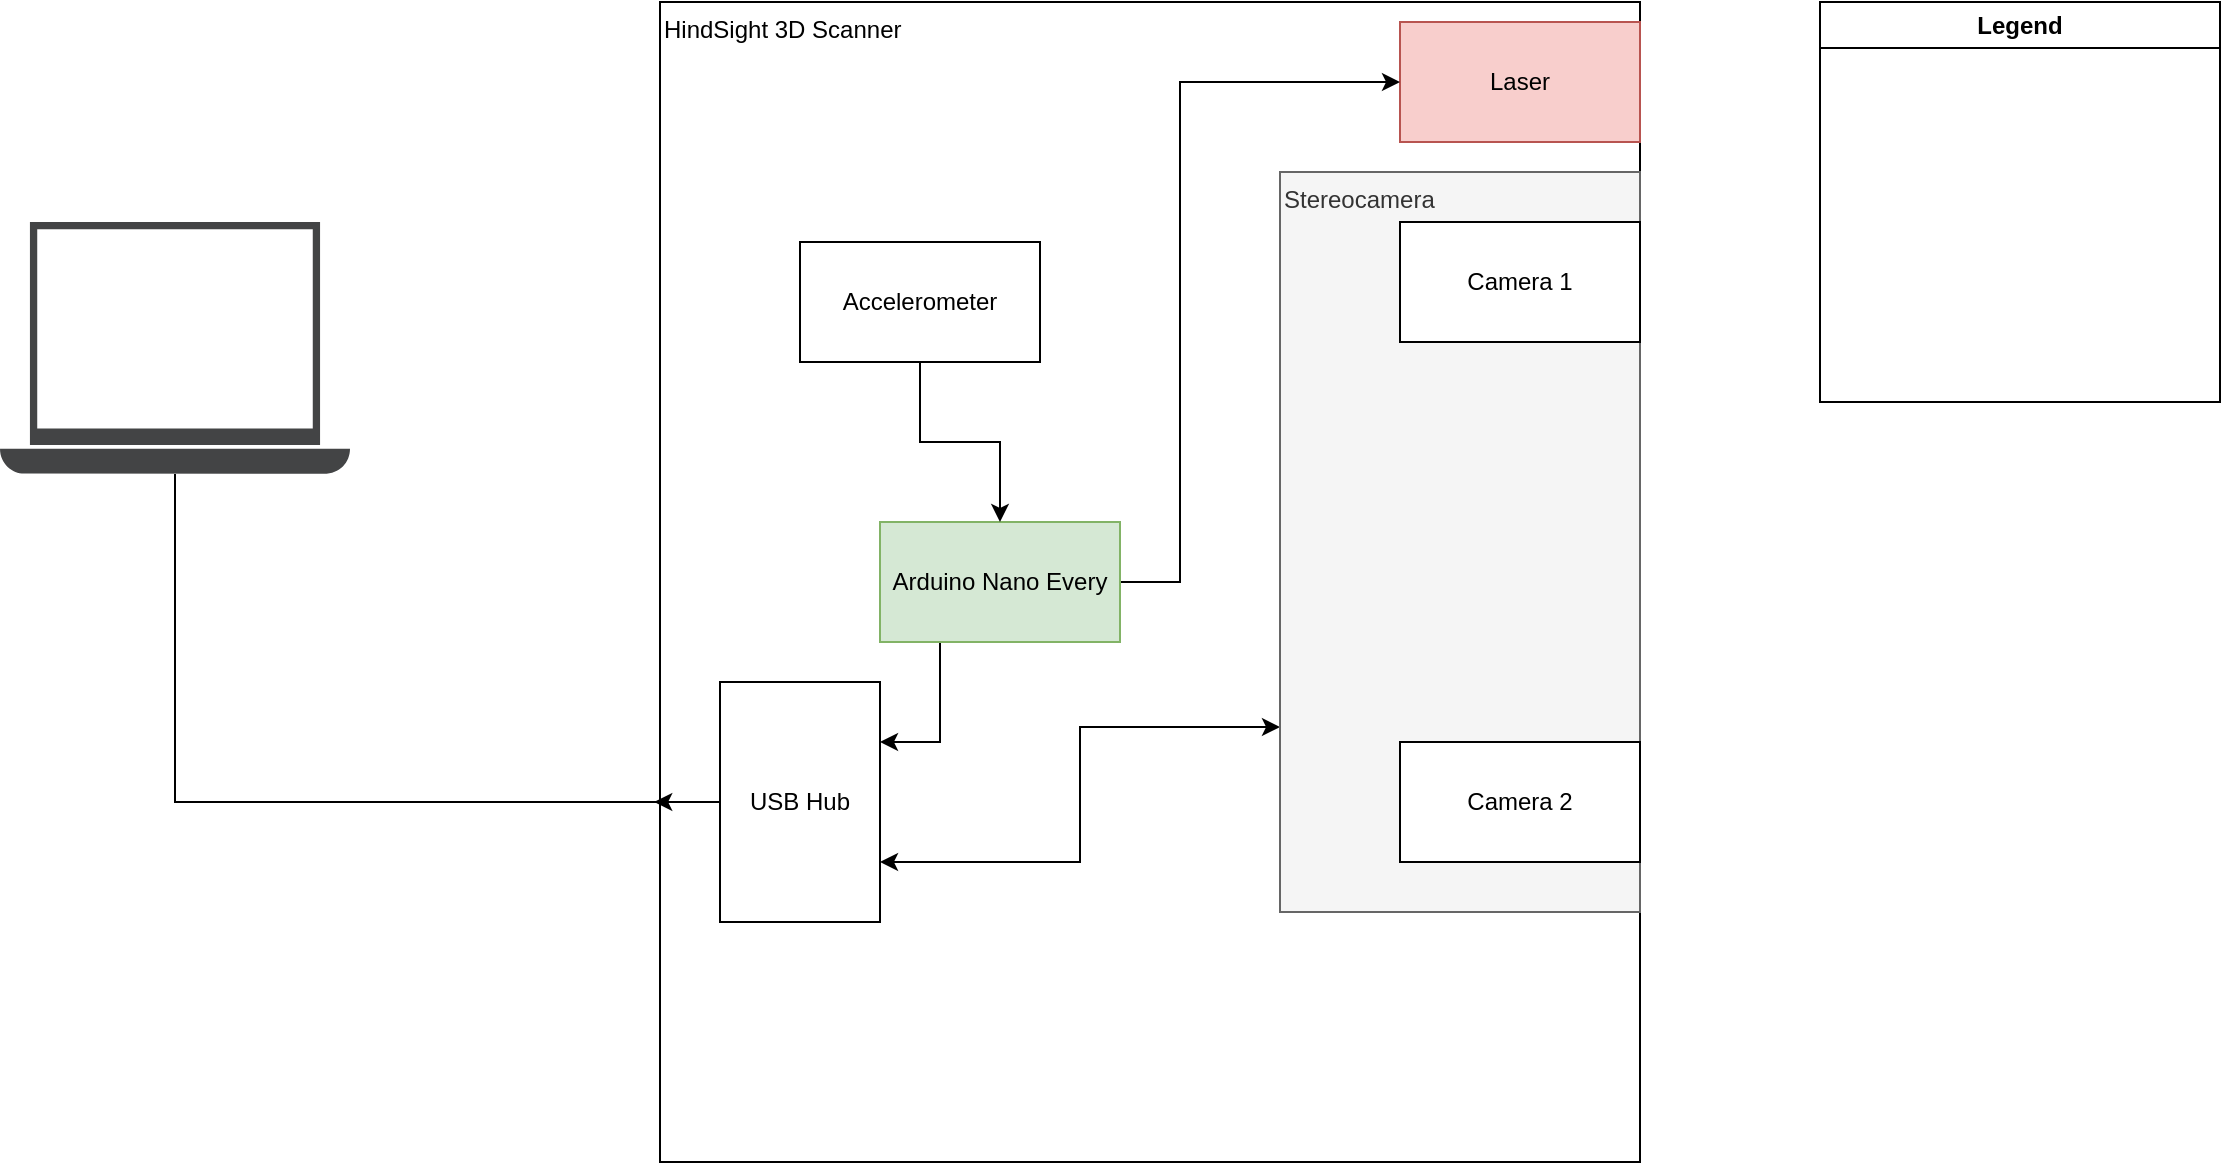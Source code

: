 <mxfile version="26.0.15" pages="4">
  <diagram name="System Architecture" id="0HyBOu2_SOaHQM9r_kRN">
    <mxGraphModel dx="2340" dy="908" grid="1" gridSize="10" guides="1" tooltips="1" connect="1" arrows="1" fold="1" page="1" pageScale="1" pageWidth="1100" pageHeight="850" math="0" shadow="0">
      <root>
        <mxCell id="0" />
        <mxCell id="1" parent="0" />
        <mxCell id="SZLiHgtqQcQtol6MnJM_-17" style="edgeStyle=orthogonalEdgeStyle;rounded=0;orthogonalLoop=1;jettySize=auto;html=1;exitX=0;exitY=0.5;exitDx=0;exitDy=0;endArrow=none;startFill=0;" parent="1" source="oYxxcRGnwqLq7MnFw-xF-2" target="SZLiHgtqQcQtol6MnJM_-15" edge="1">
          <mxGeometry relative="1" as="geometry" />
        </mxCell>
        <mxCell id="grbB-YW1S3rltUi2nj_t-1" value="HindSight 3D Scanner" style="rounded=0;whiteSpace=wrap;html=1;align=left;verticalAlign=top;" parent="1" vertex="1">
          <mxGeometry x="170" y="210" width="490" height="580" as="geometry" />
        </mxCell>
        <mxCell id="SZLiHgtqQcQtol6MnJM_-2" value="Laser" style="rounded=0;whiteSpace=wrap;html=1;fillColor=#f8cecc;strokeColor=#b85450;" parent="1" vertex="1">
          <mxGeometry x="540" y="220" width="120" height="60" as="geometry" />
        </mxCell>
        <mxCell id="oYxxcRGnwqLq7MnFw-xF-3" style="edgeStyle=orthogonalEdgeStyle;rounded=0;orthogonalLoop=1;jettySize=auto;html=1;exitX=0;exitY=0.75;exitDx=0;exitDy=0;entryX=1;entryY=0.75;entryDx=0;entryDy=0;startArrow=classic;startFill=1;" edge="1" parent="1" source="SZLiHgtqQcQtol6MnJM_-7" target="oYxxcRGnwqLq7MnFw-xF-2">
          <mxGeometry relative="1" as="geometry" />
        </mxCell>
        <mxCell id="SZLiHgtqQcQtol6MnJM_-7" value="Stereocamera" style="rounded=0;whiteSpace=wrap;html=1;align=left;verticalAlign=top;fillColor=#f5f5f5;fontColor=#333333;strokeColor=#666666;" parent="1" vertex="1">
          <mxGeometry x="480" y="295" width="180" height="370" as="geometry" />
        </mxCell>
        <mxCell id="SZLiHgtqQcQtol6MnJM_-5" value="Camera 1" style="rounded=0;whiteSpace=wrap;html=1;" parent="1" vertex="1">
          <mxGeometry x="540" y="320" width="120" height="60" as="geometry" />
        </mxCell>
        <mxCell id="SZLiHgtqQcQtol6MnJM_-6" value="Camera 2" style="rounded=0;whiteSpace=wrap;html=1;" parent="1" vertex="1">
          <mxGeometry x="540" y="580" width="120" height="60" as="geometry" />
        </mxCell>
        <mxCell id="SZLiHgtqQcQtol6MnJM_-14" style="edgeStyle=orthogonalEdgeStyle;rounded=0;orthogonalLoop=1;jettySize=auto;html=1;exitX=1;exitY=0.5;exitDx=0;exitDy=0;entryX=0;entryY=0.5;entryDx=0;entryDy=0;" parent="1" source="SZLiHgtqQcQtol6MnJM_-9" target="SZLiHgtqQcQtol6MnJM_-2" edge="1">
          <mxGeometry relative="1" as="geometry">
            <Array as="points">
              <mxPoint x="430" y="500" />
              <mxPoint x="430" y="250" />
            </Array>
          </mxGeometry>
        </mxCell>
        <mxCell id="oYxxcRGnwqLq7MnFw-xF-4" style="edgeStyle=orthogonalEdgeStyle;rounded=0;orthogonalLoop=1;jettySize=auto;html=1;exitX=0.25;exitY=1;exitDx=0;exitDy=0;entryX=1;entryY=0.25;entryDx=0;entryDy=0;" edge="1" parent="1" source="SZLiHgtqQcQtol6MnJM_-9" target="oYxxcRGnwqLq7MnFw-xF-2">
          <mxGeometry relative="1" as="geometry" />
        </mxCell>
        <mxCell id="SZLiHgtqQcQtol6MnJM_-9" value="Arduino Nano Every" style="rounded=0;whiteSpace=wrap;html=1;fillColor=#d5e8d4;strokeColor=#82b366;" parent="1" vertex="1">
          <mxGeometry x="280" y="470" width="120" height="60" as="geometry" />
        </mxCell>
        <mxCell id="SZLiHgtqQcQtol6MnJM_-12" style="edgeStyle=orthogonalEdgeStyle;rounded=0;orthogonalLoop=1;jettySize=auto;html=1;exitX=0.5;exitY=1;exitDx=0;exitDy=0;entryX=0.5;entryY=0;entryDx=0;entryDy=0;" parent="1" source="SZLiHgtqQcQtol6MnJM_-10" target="SZLiHgtqQcQtol6MnJM_-9" edge="1">
          <mxGeometry relative="1" as="geometry" />
        </mxCell>
        <mxCell id="SZLiHgtqQcQtol6MnJM_-10" value="Accelerometer" style="rounded=0;whiteSpace=wrap;html=1;" parent="1" vertex="1">
          <mxGeometry x="240" y="330" width="120" height="60" as="geometry" />
        </mxCell>
        <mxCell id="SZLiHgtqQcQtol6MnJM_-15" value="" style="sketch=0;pointerEvents=1;shadow=0;dashed=0;html=1;strokeColor=none;fillColor=#434445;aspect=fixed;labelPosition=center;verticalLabelPosition=bottom;verticalAlign=top;align=center;outlineConnect=0;shape=mxgraph.vvd.laptop;" parent="1" vertex="1">
          <mxGeometry x="-160" y="320" width="175" height="126" as="geometry" />
        </mxCell>
        <mxCell id="SZLiHgtqQcQtol6MnJM_-19" value="Legend" style="swimlane;whiteSpace=wrap;html=1;fillColor=#FFFFFF;" parent="1" vertex="1">
          <mxGeometry x="750" y="210" width="200" height="200" as="geometry">
            <mxRectangle x="750" y="210" width="80" height="30" as="alternateBounds" />
          </mxGeometry>
        </mxCell>
        <mxCell id="oYxxcRGnwqLq7MnFw-xF-2" value="USB Hub" style="rounded=0;whiteSpace=wrap;html=1;" vertex="1" parent="1">
          <mxGeometry x="200" y="550" width="80" height="120" as="geometry" />
        </mxCell>
        <mxCell id="oYxxcRGnwqLq7MnFw-xF-5" style="edgeStyle=orthogonalEdgeStyle;rounded=0;orthogonalLoop=1;jettySize=auto;html=1;exitX=0;exitY=0.5;exitDx=0;exitDy=0;entryX=-0.006;entryY=0.69;entryDx=0;entryDy=0;entryPerimeter=0;" edge="1" parent="1" source="oYxxcRGnwqLq7MnFw-xF-2" target="grbB-YW1S3rltUi2nj_t-1">
          <mxGeometry relative="1" as="geometry" />
        </mxCell>
      </root>
    </mxGraphModel>
  </diagram>
  <diagram name="v2 System Architecture" id="VVTBYrOi88wiHyxRP9rf">
    <mxGraphModel dx="942" dy="690" grid="1" gridSize="10" guides="1" tooltips="1" connect="1" arrows="1" fold="1" page="1" pageScale="1" pageWidth="1100" pageHeight="850" math="0" shadow="0">
      <root>
        <mxCell id="-mTZgvsnCnbQM7dVfuXC-0" />
        <mxCell id="-mTZgvsnCnbQM7dVfuXC-1" parent="-mTZgvsnCnbQM7dVfuXC-0" />
        <mxCell id="-mTZgvsnCnbQM7dVfuXC-3" value="HindSight 3D Scanner" style="rounded=0;whiteSpace=wrap;html=1;align=left;verticalAlign=top;" vertex="1" parent="-mTZgvsnCnbQM7dVfuXC-1">
          <mxGeometry x="70" y="210" width="590" height="580" as="geometry" />
        </mxCell>
        <mxCell id="-mTZgvsnCnbQM7dVfuXC-4" value="Laser" style="rounded=0;whiteSpace=wrap;html=1;fillColor=#f8cecc;strokeColor=#b85450;" vertex="1" parent="-mTZgvsnCnbQM7dVfuXC-1">
          <mxGeometry x="540" y="220" width="120" height="60" as="geometry" />
        </mxCell>
        <mxCell id="-mTZgvsnCnbQM7dVfuXC-5" value="Stereocamera" style="rounded=0;whiteSpace=wrap;html=1;align=left;verticalAlign=top;fillColor=#f5f5f5;fontColor=#333333;strokeColor=#666666;" vertex="1" parent="-mTZgvsnCnbQM7dVfuXC-1">
          <mxGeometry x="480" y="295" width="180" height="370" as="geometry" />
        </mxCell>
        <mxCell id="-mTZgvsnCnbQM7dVfuXC-6" value="Camera 1" style="rounded=0;whiteSpace=wrap;html=1;" vertex="1" parent="-mTZgvsnCnbQM7dVfuXC-1">
          <mxGeometry x="540" y="320" width="120" height="60" as="geometry" />
        </mxCell>
        <mxCell id="-mTZgvsnCnbQM7dVfuXC-7" value="Camera 2" style="rounded=0;whiteSpace=wrap;html=1;" vertex="1" parent="-mTZgvsnCnbQM7dVfuXC-1">
          <mxGeometry x="540" y="580" width="120" height="60" as="geometry" />
        </mxCell>
        <mxCell id="-mTZgvsnCnbQM7dVfuXC-8" style="edgeStyle=orthogonalEdgeStyle;rounded=0;orthogonalLoop=1;jettySize=auto;html=1;exitX=1;exitY=0.5;exitDx=0;exitDy=0;entryX=0;entryY=0.5;entryDx=0;entryDy=0;" edge="1" parent="-mTZgvsnCnbQM7dVfuXC-1" source="-mTZgvsnCnbQM7dVfuXC-10" target="-mTZgvsnCnbQM7dVfuXC-4">
          <mxGeometry relative="1" as="geometry" />
        </mxCell>
        <mxCell id="Jf_l5cXuDhylStWQVfg3-5" style="edgeStyle=orthogonalEdgeStyle;rounded=0;orthogonalLoop=1;jettySize=auto;html=1;exitX=0.5;exitY=1;exitDx=0;exitDy=0;entryX=0.5;entryY=0;entryDx=0;entryDy=0;" edge="1" parent="-mTZgvsnCnbQM7dVfuXC-1" source="-mTZgvsnCnbQM7dVfuXC-10" target="9V3gzUHfxpXEsTqVKntc-0">
          <mxGeometry relative="1" as="geometry" />
        </mxCell>
        <mxCell id="-mTZgvsnCnbQM7dVfuXC-10" value="Arduino" style="rounded=0;whiteSpace=wrap;html=1;fillColor=#d5e8d4;strokeColor=#82b366;" vertex="1" parent="-mTZgvsnCnbQM7dVfuXC-1">
          <mxGeometry x="255" y="450" width="120" height="60" as="geometry" />
        </mxCell>
        <mxCell id="-mTZgvsnCnbQM7dVfuXC-11" style="edgeStyle=orthogonalEdgeStyle;rounded=0;orthogonalLoop=1;jettySize=auto;html=1;exitX=0.5;exitY=1;exitDx=0;exitDy=0;entryX=0.5;entryY=0;entryDx=0;entryDy=0;" edge="1" parent="-mTZgvsnCnbQM7dVfuXC-1" source="-mTZgvsnCnbQM7dVfuXC-12" target="-mTZgvsnCnbQM7dVfuXC-10">
          <mxGeometry relative="1" as="geometry" />
        </mxCell>
        <mxCell id="-mTZgvsnCnbQM7dVfuXC-12" value="IMU" style="rounded=0;whiteSpace=wrap;html=1;" vertex="1" parent="-mTZgvsnCnbQM7dVfuXC-1">
          <mxGeometry x="255" y="330" width="120" height="60" as="geometry" />
        </mxCell>
        <mxCell id="-mTZgvsnCnbQM7dVfuXC-14" value="Legend" style="swimlane;whiteSpace=wrap;html=1;fillColor=#FFFFFF;" vertex="1" parent="-mTZgvsnCnbQM7dVfuXC-1">
          <mxGeometry x="750" y="210" width="200" height="200" as="geometry">
            <mxRectangle x="750" y="210" width="80" height="30" as="alternateBounds" />
          </mxGeometry>
        </mxCell>
        <mxCell id="Jf_l5cXuDhylStWQVfg3-1" style="edgeStyle=orthogonalEdgeStyle;rounded=0;orthogonalLoop=1;jettySize=auto;html=1;exitX=0;exitY=0.5;exitDx=0;exitDy=0;entryX=1;entryY=0.75;entryDx=0;entryDy=0;" edge="1" parent="-mTZgvsnCnbQM7dVfuXC-1" source="9V3gzUHfxpXEsTqVKntc-0" target="Jf_l5cXuDhylStWQVfg3-0">
          <mxGeometry relative="1" as="geometry" />
        </mxCell>
        <mxCell id="Jf_l5cXuDhylStWQVfg3-4" style="edgeStyle=orthogonalEdgeStyle;rounded=0;orthogonalLoop=1;jettySize=auto;html=1;exitX=1;exitY=0.75;exitDx=0;exitDy=0;entryX=0;entryY=0.5;entryDx=0;entryDy=0;" edge="1" parent="-mTZgvsnCnbQM7dVfuXC-1" source="9V3gzUHfxpXEsTqVKntc-0" target="Jf_l5cXuDhylStWQVfg3-2">
          <mxGeometry relative="1" as="geometry" />
        </mxCell>
        <mxCell id="Jf_l5cXuDhylStWQVfg3-9" style="edgeStyle=orthogonalEdgeStyle;rounded=0;orthogonalLoop=1;jettySize=auto;html=1;exitX=1;exitY=0.25;exitDx=0;exitDy=0;entryX=0;entryY=0.75;entryDx=0;entryDy=0;" edge="1" parent="-mTZgvsnCnbQM7dVfuXC-1" source="9V3gzUHfxpXEsTqVKntc-0" target="-mTZgvsnCnbQM7dVfuXC-5">
          <mxGeometry relative="1" as="geometry" />
        </mxCell>
        <mxCell id="9V3gzUHfxpXEsTqVKntc-0" value="RaspberryPy" style="rounded=0;whiteSpace=wrap;html=1;fillColor=#d5e8d4;strokeColor=#82b366;" vertex="1" parent="-mTZgvsnCnbQM7dVfuXC-1">
          <mxGeometry x="240" y="560" width="150" height="190" as="geometry" />
        </mxCell>
        <mxCell id="Jf_l5cXuDhylStWQVfg3-0" value="Display" style="rounded=0;whiteSpace=wrap;html=1;align=center;verticalAlign=middle;fillColor=#e1d5e7;strokeColor=#9673a6;" vertex="1" parent="-mTZgvsnCnbQM7dVfuXC-1">
          <mxGeometry x="70" y="250" width="80" height="510" as="geometry" />
        </mxCell>
        <mxCell id="Jf_l5cXuDhylStWQVfg3-2" value="External Data Transfer" style="rounded=0;whiteSpace=wrap;html=1;" vertex="1" parent="-mTZgvsnCnbQM7dVfuXC-1">
          <mxGeometry x="600" y="710" width="70" height="60" as="geometry" />
        </mxCell>
        <mxCell id="Jf_l5cXuDhylStWQVfg3-7" style="edgeStyle=orthogonalEdgeStyle;rounded=0;orthogonalLoop=1;jettySize=auto;html=1;exitX=0;exitY=0.5;exitDx=0;exitDy=0;entryX=0;entryY=0.5;entryDx=0;entryDy=0;" edge="1" parent="-mTZgvsnCnbQM7dVfuXC-1" source="Jf_l5cXuDhylStWQVfg3-6" target="-mTZgvsnCnbQM7dVfuXC-10">
          <mxGeometry relative="1" as="geometry" />
        </mxCell>
        <mxCell id="Jf_l5cXuDhylStWQVfg3-8" style="edgeStyle=orthogonalEdgeStyle;rounded=0;orthogonalLoop=1;jettySize=auto;html=1;exitX=0;exitY=0.5;exitDx=0;exitDy=0;entryX=0;entryY=0.25;entryDx=0;entryDy=0;" edge="1" parent="-mTZgvsnCnbQM7dVfuXC-1" source="Jf_l5cXuDhylStWQVfg3-6" target="9V3gzUHfxpXEsTqVKntc-0">
          <mxGeometry relative="1" as="geometry" />
        </mxCell>
        <mxCell id="Jf_l5cXuDhylStWQVfg3-6" value="Battery Pack" style="rounded=0;whiteSpace=wrap;html=1;fillColor=#ffe6cc;strokeColor=#d79b00;" vertex="1" parent="-mTZgvsnCnbQM7dVfuXC-1">
          <mxGeometry x="210" y="240" width="200" height="60" as="geometry" />
        </mxCell>
      </root>
    </mxGraphModel>
  </diagram>
  <diagram id="RGmu4HtMWq9k1kelrDx4" name="Code Architecture">
    <mxGraphModel dx="2618" dy="1918" grid="1" gridSize="10" guides="1" tooltips="1" connect="1" arrows="1" fold="1" page="1" pageScale="1" pageWidth="850" pageHeight="1100" math="0" shadow="0">
      <root>
        <mxCell id="0" />
        <mxCell id="1" parent="0" />
      </root>
    </mxGraphModel>
  </diagram>
  <diagram id="Kg6ONfjqluZQntInFgyU" name="Simulation Architecture">
    <mxGraphModel dx="2222" dy="1672" grid="1" gridSize="10" guides="1" tooltips="1" connect="1" arrows="1" fold="1" page="1" pageScale="1" pageWidth="1100" pageHeight="850" math="0" shadow="0">
      <root>
        <mxCell id="0" />
        <mxCell id="1" parent="0" />
        <mxCell id="ys4roNAGNwg6VOZLlsAd-16" value="&lt;font style=&quot;font-size: 17px;&quot;&gt;Model Creation&lt;/font&gt;" style="rounded=0;whiteSpace=wrap;html=1;dashed=1;dashPattern=8 8;verticalAlign=top;align=left;" parent="1" vertex="1">
          <mxGeometry x="-490" y="2425" width="1040" height="375" as="geometry" />
        </mxCell>
        <mxCell id="ys4roNAGNwg6VOZLlsAd-15" value="&lt;font style=&quot;font-size: 17px;&quot;&gt;Setup&lt;/font&gt;" style="rounded=0;whiteSpace=wrap;html=1;dashed=1;dashPattern=8 8;verticalAlign=top;align=left;" parent="1" vertex="1">
          <mxGeometry x="-490" y="490" width="1040" height="570" as="geometry" />
        </mxCell>
        <mxCell id="ys4roNAGNwg6VOZLlsAd-14" value="&lt;font style=&quot;font-size: 17px;&quot;&gt;Image Processing&lt;/font&gt;" style="rounded=0;whiteSpace=wrap;html=1;dashed=1;dashPattern=8 8;verticalAlign=top;align=left;" parent="1" vertex="1">
          <mxGeometry x="-490" y="1900" width="1040" height="390" as="geometry" />
        </mxCell>
        <mxCell id="ys4roNAGNwg6VOZLlsAd-13" value="&lt;font style=&quot;font-size: 17px;&quot;&gt;Scanning&lt;/font&gt;" style="rounded=0;whiteSpace=wrap;html=1;dashed=1;dashPattern=8 8;verticalAlign=top;align=left;" parent="1" vertex="1">
          <mxGeometry x="-490" y="1080" width="1040" height="720" as="geometry" />
        </mxCell>
        <mxCell id="ys4roNAGNwg6VOZLlsAd-27" style="edgeStyle=orthogonalEdgeStyle;rounded=0;orthogonalLoop=1;jettySize=auto;html=1;exitX=0.5;exitY=1;exitDx=0;exitDy=0;entryX=0.5;entryY=0;entryDx=0;entryDy=0;" parent="1" source="sHHYE8ZNigiU5bJNncU3-3" target="ys4roNAGNwg6VOZLlsAd-1" edge="1">
          <mxGeometry relative="1" as="geometry" />
        </mxCell>
        <mxCell id="sHHYE8ZNigiU5bJNncU3-3" value="3D-&amp;gt;2D Projection" style="rounded=1;whiteSpace=wrap;html=1;" parent="1" vertex="1">
          <mxGeometry x="50" y="1317" width="120" height="60" as="geometry" />
        </mxCell>
        <mxCell id="J5v3IEzy5dfakS-TdsI3-1" value="" style="endArrow=classic;html=1;rounded=0;" parent="1" edge="1">
          <mxGeometry width="50" height="50" relative="1" as="geometry">
            <mxPoint x="880" y="320" as="sourcePoint" />
            <mxPoint x="1050" y="320" as="targetPoint" />
          </mxGeometry>
        </mxCell>
        <mxCell id="J5v3IEzy5dfakS-TdsI3-2" value="" style="endArrow=classic;html=1;rounded=0;" parent="1" edge="1">
          <mxGeometry width="50" height="50" relative="1" as="geometry">
            <mxPoint x="880" y="320" as="sourcePoint" />
            <mxPoint x="880" y="210" as="targetPoint" />
          </mxGeometry>
        </mxCell>
        <mxCell id="J5v3IEzy5dfakS-TdsI3-4" value="x" style="text;html=1;align=center;verticalAlign=middle;whiteSpace=wrap;rounded=0;" parent="1" vertex="1">
          <mxGeometry x="1030" y="310" width="60" height="30" as="geometry" />
        </mxCell>
        <mxCell id="J5v3IEzy5dfakS-TdsI3-5" value="z" style="text;html=1;align=center;verticalAlign=middle;whiteSpace=wrap;rounded=0;" parent="1" vertex="1">
          <mxGeometry x="850" y="180" width="60" height="30" as="geometry" />
        </mxCell>
        <mxCell id="J5v3IEzy5dfakS-TdsI3-7" value="(0,0,0)" style="text;html=1;align=center;verticalAlign=middle;whiteSpace=wrap;rounded=0;" parent="1" vertex="1">
          <mxGeometry x="840" y="325" width="60" height="30" as="geometry" />
        </mxCell>
        <mxCell id="J5v3IEzy5dfakS-TdsI3-14" value="" style="verticalLabelPosition=bottom;html=1;verticalAlign=top;strokeWidth=2;shape=mxgraph.lean_mapping.physical_pull;pointerEvents=1;rotation=-180;" parent="1" vertex="1">
          <mxGeometry x="1080" y="310" width="10" height="20" as="geometry" />
        </mxCell>
        <mxCell id="J5v3IEzy5dfakS-TdsI3-15" value="" style="verticalLabelPosition=bottom;html=1;verticalAlign=top;strokeWidth=2;shape=mxgraph.lean_mapping.physical_pull;pointerEvents=1;rotation=-90;" parent="1" vertex="1">
          <mxGeometry x="875" y="160" width="10" height="20" as="geometry" />
        </mxCell>
        <mxCell id="J5v3IEzy5dfakS-TdsI3-16" value="R&lt;sub&gt;x&lt;/sub&gt;" style="text;html=1;align=center;verticalAlign=middle;whiteSpace=wrap;rounded=0;" parent="1" vertex="1">
          <mxGeometry x="1070" y="305" width="60" height="30" as="geometry" />
        </mxCell>
        <mxCell id="J5v3IEzy5dfakS-TdsI3-18" value="R&lt;span style=&quot;font-size: 8.333px;&quot;&gt;z&lt;/span&gt;" style="text;html=1;align=center;verticalAlign=middle;whiteSpace=wrap;rounded=0;" parent="1" vertex="1">
          <mxGeometry x="850" y="140" width="60" height="30" as="geometry" />
        </mxCell>
        <mxCell id="J5v3IEzy5dfakS-TdsI3-19" value="R&lt;span style=&quot;font-size: 8.333px;&quot;&gt;y&lt;/span&gt;" style="text;html=1;align=center;verticalAlign=middle;whiteSpace=wrap;rounded=0;" parent="1" vertex="1">
          <mxGeometry x="830" y="300" width="60" height="30" as="geometry" />
        </mxCell>
        <mxCell id="J5v3IEzy5dfakS-TdsI3-25" value="" style="shape=image;html=1;verticalAlign=top;verticalLabelPosition=bottom;labelBackgroundColor=#ffffff;imageAspect=0;aspect=fixed;image=https://cdn1.iconfinder.com/data/icons/social-media-vol-3/24/_video-128.png;rotation=-90;" parent="1" vertex="1">
          <mxGeometry x="620" y="310" width="60" height="60" as="geometry" />
        </mxCell>
        <mxCell id="J5v3IEzy5dfakS-TdsI3-26" value="" style="shape=image;html=1;verticalAlign=top;verticalLabelPosition=bottom;labelBackgroundColor=#ffffff;imageAspect=0;aspect=fixed;image=https://cdn1.iconfinder.com/data/icons/social-media-vol-3/24/_video-128.png;rotation=-90;" parent="1" vertex="1">
          <mxGeometry x="1100" y="310" width="60" height="60" as="geometry" />
        </mxCell>
        <mxCell id="J5v3IEzy5dfakS-TdsI3-10" value="" style="verticalLabelPosition=bottom;html=1;verticalAlign=top;strokeWidth=2;shape=mxgraph.lean_mapping.physical_pull;pointerEvents=1;" parent="1" vertex="1">
          <mxGeometry x="870" y="310" width="20" height="20" as="geometry" />
        </mxCell>
        <mxCell id="J5v3IEzy5dfakS-TdsI3-29" value="" style="ellipse;whiteSpace=wrap;html=1;aspect=fixed;" parent="1" vertex="1">
          <mxGeometry x="875" y="315" width="10" height="10" as="geometry" />
        </mxCell>
        <mxCell id="J5v3IEzy5dfakS-TdsI3-30" value="" style="shape=mxgraph.signs.animals.duck;html=1;pointerEvents=1;fillColor=#000000;strokeColor=none;verticalLabelPosition=bottom;verticalAlign=top;align=center;" parent="1" vertex="1">
          <mxGeometry x="827.5" y="-130" width="105" height="73" as="geometry" />
        </mxCell>
        <mxCell id="J5v3IEzy5dfakS-TdsI3-31" value="Lcam" style="text;html=1;align=center;verticalAlign=middle;whiteSpace=wrap;rounded=0;fontColor=#FFFFFF;" parent="1" vertex="1">
          <mxGeometry x="620" y="330" width="60" height="30" as="geometry" />
        </mxCell>
        <mxCell id="J5v3IEzy5dfakS-TdsI3-32" value="Rcam" style="text;html=1;align=center;verticalAlign=middle;whiteSpace=wrap;rounded=0;fontColor=#FFFFFF;" parent="1" vertex="1">
          <mxGeometry x="1100" y="330" width="60" height="30" as="geometry" />
        </mxCell>
        <mxCell id="J5v3IEzy5dfakS-TdsI3-33" value="" style="endArrow=baseDash;startArrow=baseDash;html=1;rounded=0;startFill=0;endFill=0;" parent="1" edge="1">
          <mxGeometry width="50" height="50" relative="1" as="geometry">
            <mxPoint x="650" y="390" as="sourcePoint" />
            <mxPoint x="1130" y="390" as="targetPoint" />
          </mxGeometry>
        </mxCell>
        <mxCell id="J5v3IEzy5dfakS-TdsI3-34" value="d" style="text;html=1;align=center;verticalAlign=middle;whiteSpace=wrap;rounded=0;" parent="1" vertex="1">
          <mxGeometry x="767.5" y="70" width="60" height="30" as="geometry" />
        </mxCell>
        <mxCell id="ys4roNAGNwg6VOZLlsAd-5" style="edgeStyle=orthogonalEdgeStyle;rounded=0;orthogonalLoop=1;jettySize=auto;html=1;exitX=0.5;exitY=1;exitDx=0;exitDy=0;entryX=0.5;entryY=0;entryDx=0;entryDy=0;" parent="1" source="ys4roNAGNwg6VOZLlsAd-18" target="ys4roNAGNwg6VOZLlsAd-4" edge="1">
          <mxGeometry relative="1" as="geometry">
            <Array as="points">
              <mxPoint x="-290" y="840" />
              <mxPoint x="-290" y="840" />
            </Array>
          </mxGeometry>
        </mxCell>
        <mxCell id="ys4roNAGNwg6VOZLlsAd-20" style="edgeStyle=orthogonalEdgeStyle;rounded=0;orthogonalLoop=1;jettySize=auto;html=1;exitX=0.5;exitY=1;exitDx=0;exitDy=0;entryX=0.5;entryY=0;entryDx=0;entryDy=0;" parent="1" source="J5v3IEzy5dfakS-TdsI3-35" target="ys4roNAGNwg6VOZLlsAd-18" edge="1">
          <mxGeometry relative="1" as="geometry" />
        </mxCell>
        <mxCell id="J5v3IEzy5dfakS-TdsI3-35" value="Import Object" style="rounded=1;whiteSpace=wrap;html=1;fillColor=#d5e8d4;strokeColor=#82b366;" parent="1" vertex="1">
          <mxGeometry x="-350" y="680" width="120" height="60" as="geometry" />
        </mxCell>
        <mxCell id="ys4roNAGNwg6VOZLlsAd-21" style="edgeStyle=orthogonalEdgeStyle;rounded=0;orthogonalLoop=1;jettySize=auto;html=1;exitX=0.5;exitY=1;exitDx=0;exitDy=0;entryX=0.5;entryY=0;entryDx=0;entryDy=0;" parent="1" source="J5v3IEzy5dfakS-TdsI3-36" target="ys4roNAGNwg6VOZLlsAd-10" edge="1">
          <mxGeometry relative="1" as="geometry" />
        </mxCell>
        <mxCell id="ys4roNAGNwg6VOZLlsAd-39" style="edgeStyle=orthogonalEdgeStyle;rounded=0;orthogonalLoop=1;jettySize=auto;html=1;exitX=0.75;exitY=1;exitDx=0;exitDy=0;entryX=1;entryY=0.5;entryDx=0;entryDy=0;" parent="1" source="J5v3IEzy5dfakS-TdsI3-36" target="J5v3IEzy5dfakS-TdsI3-57" edge="1">
          <mxGeometry relative="1" as="geometry">
            <mxPoint x="240" y="770" as="sourcePoint" />
            <mxPoint x="270" y="2020" as="targetPoint" />
            <Array as="points">
              <mxPoint x="140" y="910" />
              <mxPoint x="510" y="910" />
              <mxPoint x="510" y="1990" />
            </Array>
          </mxGeometry>
        </mxCell>
        <mxCell id="J5v3IEzy5dfakS-TdsI3-36" value="Create Camera Parameters" style="rounded=1;whiteSpace=wrap;html=1;" parent="1" vertex="1">
          <mxGeometry x="50" y="680" width="120" height="60" as="geometry" />
        </mxCell>
        <mxCell id="J5v3IEzy5dfakS-TdsI3-40" style="edgeStyle=orthogonalEdgeStyle;rounded=0;orthogonalLoop=1;jettySize=auto;html=1;exitX=0.5;exitY=1;exitDx=0;exitDy=0;entryX=0.5;entryY=0;entryDx=0;entryDy=0;" parent="1" source="J5v3IEzy5dfakS-TdsI3-38" target="J5v3IEzy5dfakS-TdsI3-35" edge="1">
          <mxGeometry relative="1" as="geometry" />
        </mxCell>
        <mxCell id="J5v3IEzy5dfakS-TdsI3-38" value="STL File" style="shape=parallelogram;perimeter=parallelogramPerimeter;whiteSpace=wrap;html=1;fixedSize=1;" parent="1" vertex="1">
          <mxGeometry x="-350" y="390" width="120" height="60" as="geometry" />
        </mxCell>
        <mxCell id="J5v3IEzy5dfakS-TdsI3-48" style="edgeStyle=orthogonalEdgeStyle;rounded=0;orthogonalLoop=1;jettySize=auto;html=1;exitX=0;exitY=0.5;exitDx=0;exitDy=0;entryX=1;entryY=0.5;entryDx=0;entryDy=0;" parent="1" source="J5v3IEzy5dfakS-TdsI3-41" target="J5v3IEzy5dfakS-TdsI3-36" edge="1">
          <mxGeometry relative="1" as="geometry" />
        </mxCell>
        <mxCell id="J5v3IEzy5dfakS-TdsI3-41" value="Calibrate Camera" style="rounded=1;whiteSpace=wrap;html=1;fillColor=#f5f5f5;fontColor=#333333;strokeColor=#666666;" parent="1" vertex="1">
          <mxGeometry x="220" y="680" width="120" height="60" as="geometry" />
        </mxCell>
        <mxCell id="J5v3IEzy5dfakS-TdsI3-46" style="edgeStyle=orthogonalEdgeStyle;rounded=0;orthogonalLoop=1;jettySize=auto;html=1;exitX=0.5;exitY=1;exitDx=0;exitDy=0;entryX=0.5;entryY=0;entryDx=0;entryDy=0;fillColor=#f5f5f5;strokeColor=#666666;" parent="1" source="J5v3IEzy5dfakS-TdsI3-43" target="J5v3IEzy5dfakS-TdsI3-45" edge="1">
          <mxGeometry relative="1" as="geometry" />
        </mxCell>
        <mxCell id="J5v3IEzy5dfakS-TdsI3-43" value="Create Calibration Images" style="rounded=1;whiteSpace=wrap;html=1;fillColor=#f5f5f5;fontColor=#333333;strokeColor=#666666;" parent="1" vertex="1">
          <mxGeometry x="390" y="530" width="120" height="60" as="geometry" />
        </mxCell>
        <mxCell id="J5v3IEzy5dfakS-TdsI3-47" style="edgeStyle=orthogonalEdgeStyle;rounded=0;orthogonalLoop=1;jettySize=auto;html=1;exitX=0;exitY=0.5;exitDx=0;exitDy=0;entryX=1;entryY=0.5;entryDx=0;entryDy=0;fillColor=#f5f5f5;strokeColor=#666666;" parent="1" source="J5v3IEzy5dfakS-TdsI3-45" target="J5v3IEzy5dfakS-TdsI3-41" edge="1">
          <mxGeometry relative="1" as="geometry" />
        </mxCell>
        <mxCell id="J5v3IEzy5dfakS-TdsI3-45" value="Calibration Images" style="shape=dataStorage;whiteSpace=wrap;html=1;fixedSize=1;fillColor=#f5f5f5;fontColor=#333333;strokeColor=#666666;" parent="1" vertex="1">
          <mxGeometry x="400" y="680" width="100" height="60" as="geometry" />
        </mxCell>
        <mxCell id="ys4roNAGNwg6VOZLlsAd-17" style="edgeStyle=orthogonalEdgeStyle;rounded=0;orthogonalLoop=1;jettySize=auto;html=1;exitX=0.5;exitY=1;exitDx=0;exitDy=0;entryX=0.5;entryY=0;entryDx=0;entryDy=0;" parent="1" source="J5v3IEzy5dfakS-TdsI3-49" target="J5v3IEzy5dfakS-TdsI3-36" edge="1">
          <mxGeometry relative="1" as="geometry" />
        </mxCell>
        <mxCell id="J5v3IEzy5dfakS-TdsI3-49" value="Input Camera&lt;div&gt;Data&lt;/div&gt;" style="shape=parallelogram;perimeter=parallelogramPerimeter;whiteSpace=wrap;html=1;fixedSize=1;" parent="1" vertex="1">
          <mxGeometry x="50" y="390" width="120" height="60" as="geometry" />
        </mxCell>
        <mxCell id="ys4roNAGNwg6VOZLlsAd-44" style="edgeStyle=orthogonalEdgeStyle;rounded=0;orthogonalLoop=1;jettySize=auto;html=1;exitX=0;exitY=0.5;exitDx=0;exitDy=0;entryX=0.5;entryY=0;entryDx=0;entryDy=0;" parent="1" source="J5v3IEzy5dfakS-TdsI3-55" target="ys4roNAGNwg6VOZLlsAd-42" edge="1">
          <mxGeometry relative="1" as="geometry" />
        </mxCell>
        <mxCell id="J5v3IEzy5dfakS-TdsI3-55" value="Images" style="shape=dataStorage;whiteSpace=wrap;html=1;fixedSize=1;" parent="1" vertex="1">
          <mxGeometry x="60" y="1820" width="100" height="60" as="geometry" />
        </mxCell>
        <mxCell id="J5v3IEzy5dfakS-TdsI3-62" style="edgeStyle=orthogonalEdgeStyle;rounded=0;orthogonalLoop=1;jettySize=auto;html=1;exitX=0.5;exitY=1;exitDx=0;exitDy=0;entryX=0.5;entryY=0;entryDx=0;entryDy=0;" parent="1" source="J5v3IEzy5dfakS-TdsI3-57" target="J5v3IEzy5dfakS-TdsI3-58" edge="1">
          <mxGeometry relative="1" as="geometry" />
        </mxCell>
        <mxCell id="J5v3IEzy5dfakS-TdsI3-57" value="Rectify" style="rounded=1;whiteSpace=wrap;html=1;" parent="1" vertex="1">
          <mxGeometry x="50" y="1960" width="120" height="60" as="geometry" />
        </mxCell>
        <mxCell id="J5v3IEzy5dfakS-TdsI3-70" style="edgeStyle=orthogonalEdgeStyle;rounded=0;orthogonalLoop=1;jettySize=auto;html=1;exitX=0.5;exitY=1;exitDx=0;exitDy=0;entryX=0.5;entryY=0;entryDx=0;entryDy=0;" parent="1" source="J5v3IEzy5dfakS-TdsI3-58" target="J5v3IEzy5dfakS-TdsI3-67" edge="1">
          <mxGeometry relative="1" as="geometry">
            <mxPoint x="-430" y="2280" as="targetPoint" />
          </mxGeometry>
        </mxCell>
        <mxCell id="J5v3IEzy5dfakS-TdsI3-58" value="Calculate Disparity Map" style="rounded=1;whiteSpace=wrap;html=1;" parent="1" vertex="1">
          <mxGeometry x="50" y="2080" width="120" height="60" as="geometry" />
        </mxCell>
        <mxCell id="ys4roNAGNwg6VOZLlsAd-23" style="edgeStyle=orthogonalEdgeStyle;rounded=0;orthogonalLoop=1;jettySize=auto;html=1;exitX=0.5;exitY=1;exitDx=0;exitDy=0;entryX=0.5;entryY=0;entryDx=0;entryDy=0;" parent="1" source="J5v3IEzy5dfakS-TdsI3-59" target="sHHYE8ZNigiU5bJNncU3-3" edge="1">
          <mxGeometry relative="1" as="geometry" />
        </mxCell>
        <mxCell id="J5v3IEzy5dfakS-TdsI3-59" value="Project Laser" style="rounded=1;whiteSpace=wrap;html=1;" parent="1" vertex="1">
          <mxGeometry x="50" y="1218" width="120" height="60" as="geometry" />
        </mxCell>
        <mxCell id="J5v3IEzy5dfakS-TdsI3-60" value="" style="endArrow=baseDash;startArrow=baseDash;html=1;rounded=0;startFill=0;endFill=0;" parent="1" edge="1">
          <mxGeometry width="50" height="50" relative="1" as="geometry">
            <mxPoint x="810" y="320" as="sourcePoint" />
            <mxPoint x="810" y="-80" as="targetPoint" />
          </mxGeometry>
        </mxCell>
        <mxCell id="J5v3IEzy5dfakS-TdsI3-61" value="B" style="text;html=1;align=center;verticalAlign=middle;whiteSpace=wrap;rounded=0;" parent="1" vertex="1">
          <mxGeometry x="850" y="390" width="60" height="30" as="geometry" />
        </mxCell>
        <mxCell id="J5v3IEzy5dfakS-TdsI3-64" style="edgeStyle=orthogonalEdgeStyle;rounded=0;orthogonalLoop=1;jettySize=auto;html=1;exitX=0.5;exitY=1;exitDx=0;exitDy=0;entryX=0.5;entryY=0;entryDx=0;entryDy=0;" parent="1" source="J5v3IEzy5dfakS-TdsI3-55" target="J5v3IEzy5dfakS-TdsI3-57" edge="1">
          <mxGeometry relative="1" as="geometry">
            <mxPoint x="110" y="2090" as="sourcePoint" />
          </mxGeometry>
        </mxCell>
        <mxCell id="J5v3IEzy5dfakS-TdsI3-73" style="edgeStyle=orthogonalEdgeStyle;rounded=0;orthogonalLoop=1;jettySize=auto;html=1;exitX=0.5;exitY=1;exitDx=0;exitDy=0;entryX=0.5;entryY=0;entryDx=0;entryDy=0;" parent="1" source="J5v3IEzy5dfakS-TdsI3-67" target="J5v3IEzy5dfakS-TdsI3-72" edge="1">
          <mxGeometry relative="1" as="geometry" />
        </mxCell>
        <mxCell id="J5v3IEzy5dfakS-TdsI3-67" value="Convert to Point Cloud" style="rounded=1;whiteSpace=wrap;html=1;" parent="1" vertex="1">
          <mxGeometry x="50" y="2200" width="120" height="60" as="geometry" />
        </mxCell>
        <mxCell id="WVqH8H1S47k0m4Q4rjzG-9" style="edgeStyle=orthogonalEdgeStyle;rounded=0;orthogonalLoop=1;jettySize=auto;html=1;exitX=0.5;exitY=1;exitDx=0;exitDy=0;entryX=0.5;entryY=0;entryDx=0;entryDy=0;" parent="1" source="ys4roNAGNwg6VOZLlsAd-45" target="WVqH8H1S47k0m4Q4rjzG-7" edge="1">
          <mxGeometry relative="1" as="geometry" />
        </mxCell>
        <mxCell id="J5v3IEzy5dfakS-TdsI3-72" value="Point&lt;div&gt;Cloud&lt;/div&gt;" style="shape=dataStorage;whiteSpace=wrap;html=1;fixedSize=1;" parent="1" vertex="1">
          <mxGeometry x="60" y="2340" width="100" height="60" as="geometry" />
        </mxCell>
        <mxCell id="ys4roNAGNwg6VOZLlsAd-29" style="edgeStyle=orthogonalEdgeStyle;rounded=0;orthogonalLoop=1;jettySize=auto;html=1;exitX=0.5;exitY=1;exitDx=0;exitDy=0;entryX=0.5;entryY=0;entryDx=0;entryDy=0;" parent="1" source="J5v3IEzy5dfakS-TdsI3-84" target="sHHYE8ZNigiU5bJNncU3-5" edge="1">
          <mxGeometry relative="1" as="geometry" />
        </mxCell>
        <mxCell id="J5v3IEzy5dfakS-TdsI3-84" value="Digitize Image" style="rounded=1;whiteSpace=wrap;html=1;" parent="1" vertex="1">
          <mxGeometry x="50" y="1513" width="120" height="60" as="geometry" />
        </mxCell>
        <mxCell id="WVqH8H1S47k0m4Q4rjzG-6" style="edgeStyle=orthogonalEdgeStyle;rounded=0;orthogonalLoop=1;jettySize=auto;html=1;exitX=0.5;exitY=1;exitDx=0;exitDy=0;entryX=0.5;entryY=0;entryDx=0;entryDy=0;" parent="1" source="WVqH8H1S47k0m4Q4rjzG-1" target="WVqH8H1S47k0m4Q4rjzG-2" edge="1">
          <mxGeometry relative="1" as="geometry" />
        </mxCell>
        <mxCell id="WVqH8H1S47k0m4Q4rjzG-1" value="Laser Type" style="shape=parallelogram;perimeter=parallelogramPerimeter;whiteSpace=wrap;html=1;fixedSize=1;" parent="1" vertex="1">
          <mxGeometry x="-110" y="390" width="120" height="60" as="geometry" />
        </mxCell>
        <mxCell id="WVqH8H1S47k0m4Q4rjzG-5" style="edgeStyle=orthogonalEdgeStyle;rounded=0;orthogonalLoop=1;jettySize=auto;html=1;exitX=0.5;exitY=1;exitDx=0;exitDy=0;entryX=0.5;entryY=0;entryDx=0;entryDy=0;" parent="1" source="WVqH8H1S47k0m4Q4rjzG-2" target="ys4roNAGNwg6VOZLlsAd-10" edge="1">
          <mxGeometry relative="1" as="geometry">
            <Array as="points">
              <mxPoint x="-50" y="980" />
              <mxPoint x="110" y="980" />
            </Array>
          </mxGeometry>
        </mxCell>
        <mxCell id="WVqH8H1S47k0m4Q4rjzG-2" value="Define Laser" style="rounded=1;whiteSpace=wrap;html=1;fillColor=#d5e8d4;strokeColor=#82b366;" parent="1" vertex="1">
          <mxGeometry x="-110" y="680" width="120" height="60" as="geometry" />
        </mxCell>
        <mxCell id="WVqH8H1S47k0m4Q4rjzG-10" style="edgeStyle=orthogonalEdgeStyle;rounded=0;orthogonalLoop=1;jettySize=auto;html=1;exitX=0.5;exitY=1;exitDx=0;exitDy=0;entryX=0.5;entryY=0;entryDx=0;entryDy=0;" parent="1" source="WVqH8H1S47k0m4Q4rjzG-7" target="WVqH8H1S47k0m4Q4rjzG-8" edge="1">
          <mxGeometry relative="1" as="geometry" />
        </mxCell>
        <mxCell id="WVqH8H1S47k0m4Q4rjzG-7" value="Convert Point Cloud to Mesh" style="rounded=1;whiteSpace=wrap;html=1;" parent="1" vertex="1">
          <mxGeometry x="50" y="2540" width="120" height="60" as="geometry" />
        </mxCell>
        <mxCell id="WVqH8H1S47k0m4Q4rjzG-12" style="edgeStyle=orthogonalEdgeStyle;rounded=0;orthogonalLoop=1;jettySize=auto;html=1;exitX=0.5;exitY=1;exitDx=0;exitDy=0;entryX=0.5;entryY=0;entryDx=0;entryDy=0;" parent="1" source="WVqH8H1S47k0m4Q4rjzG-8" target="WVqH8H1S47k0m4Q4rjzG-11" edge="1">
          <mxGeometry relative="1" as="geometry" />
        </mxCell>
        <mxCell id="WVqH8H1S47k0m4Q4rjzG-8" value="Convert Mesh to STL" style="rounded=1;whiteSpace=wrap;html=1;" parent="1" vertex="1">
          <mxGeometry x="50" y="2630" width="120" height="60" as="geometry" />
        </mxCell>
        <mxCell id="WVqH8H1S47k0m4Q4rjzG-14" style="edgeStyle=orthogonalEdgeStyle;rounded=0;orthogonalLoop=1;jettySize=auto;html=1;exitX=0.5;exitY=1;exitDx=0;exitDy=0;entryX=0.5;entryY=0;entryDx=0;entryDy=0;" parent="1" source="WVqH8H1S47k0m4Q4rjzG-11" target="WVqH8H1S47k0m4Q4rjzG-13" edge="1">
          <mxGeometry relative="1" as="geometry" />
        </mxCell>
        <mxCell id="WVqH8H1S47k0m4Q4rjzG-11" value="Save as STL" style="rounded=1;whiteSpace=wrap;html=1;" parent="1" vertex="1">
          <mxGeometry x="50" y="2720" width="120" height="60" as="geometry" />
        </mxCell>
        <mxCell id="WVqH8H1S47k0m4Q4rjzG-13" value="STLFile" style="shape=parallelogram;perimeter=parallelogramPerimeter;whiteSpace=wrap;html=1;fixedSize=1;" parent="1" vertex="1">
          <mxGeometry x="50" y="2830" width="120" height="60" as="geometry" />
        </mxCell>
        <mxCell id="ys4roNAGNwg6VOZLlsAd-28" style="edgeStyle=orthogonalEdgeStyle;rounded=0;orthogonalLoop=1;jettySize=auto;html=1;exitX=0.5;exitY=1;exitDx=0;exitDy=0;entryX=0.5;entryY=0;entryDx=0;entryDy=0;" parent="1" source="ys4roNAGNwg6VOZLlsAd-1" target="J5v3IEzy5dfakS-TdsI3-84" edge="1">
          <mxGeometry relative="1" as="geometry" />
        </mxCell>
        <mxCell id="ys4roNAGNwg6VOZLlsAd-1" value="Calculate reflection" style="rounded=1;whiteSpace=wrap;html=1;" parent="1" vertex="1">
          <mxGeometry x="50" y="1415" width="120" height="60" as="geometry" />
        </mxCell>
        <mxCell id="ys4roNAGNwg6VOZLlsAd-3" value="&lt;h1 style=&quot;margin-top: 0px;&quot;&gt;Assumptions &amp;amp; Simplifications&lt;/h1&gt;&lt;p&gt;Using perspective projections&lt;/p&gt;&lt;p&gt;Using monochromatic light&lt;/p&gt;&lt;p&gt;Assuming no lens distortion&lt;/p&gt;&lt;p&gt;&lt;br&gt;&lt;/p&gt;" style="text;html=1;whiteSpace=wrap;overflow=hidden;rounded=0;" parent="1" vertex="1">
          <mxGeometry x="-700" y="240" width="390" height="120" as="geometry" />
        </mxCell>
        <mxCell id="ys4roNAGNwg6VOZLlsAd-6" style="edgeStyle=orthogonalEdgeStyle;rounded=0;orthogonalLoop=1;jettySize=auto;html=1;exitX=0.5;exitY=1;exitDx=0;exitDy=0;entryX=0;entryY=0.5;entryDx=0;entryDy=0;" parent="1" source="ys4roNAGNwg6VOZLlsAd-4" target="ys4roNAGNwg6VOZLlsAd-1" edge="1">
          <mxGeometry relative="1" as="geometry">
            <Array as="points">
              <mxPoint x="-290" y="1430" />
            </Array>
          </mxGeometry>
        </mxCell>
        <mxCell id="ys4roNAGNwg6VOZLlsAd-4" value="Compute Object Normals" style="rounded=1;whiteSpace=wrap;html=1;fillColor=#d5e8d4;strokeColor=#82b366;" parent="1" vertex="1">
          <mxGeometry x="-350" y="880" width="120" height="60" as="geometry" />
        </mxCell>
        <mxCell id="ys4roNAGNwg6VOZLlsAd-9" style="rounded=0;orthogonalLoop=1;jettySize=auto;html=1;" parent="1" source="ys4roNAGNwg6VOZLlsAd-7" target="ys4roNAGNwg6VOZLlsAd-1" edge="1">
          <mxGeometry relative="1" as="geometry">
            <mxPoint x="-490" y="1225" as="sourcePoint" />
          </mxGeometry>
        </mxCell>
        <mxCell id="ys4roNAGNwg6VOZLlsAd-7" value="Use plane wave reflection for &quot;ambient&quot; (low intensity) reflection and dot reflections for creating disparity" style="shape=note;whiteSpace=wrap;html=1;backgroundOutline=1;darkOpacity=0.05;fillColor=#fff2cc;strokeColor=#d6b656;align=left;verticalAlign=bottom;" parent="1" vertex="1">
          <mxGeometry x="-280" y="1470" width="200" height="100" as="geometry" />
        </mxCell>
        <mxCell id="ys4roNAGNwg6VOZLlsAd-22" style="edgeStyle=orthogonalEdgeStyle;rounded=0;orthogonalLoop=1;jettySize=auto;html=1;exitX=0.5;exitY=1;exitDx=0;exitDy=0;entryX=0.5;entryY=0;entryDx=0;entryDy=0;" parent="1" source="ys4roNAGNwg6VOZLlsAd-10" target="J5v3IEzy5dfakS-TdsI3-59" edge="1">
          <mxGeometry relative="1" as="geometry" />
        </mxCell>
        <mxCell id="ys4roNAGNwg6VOZLlsAd-25" style="edgeStyle=orthogonalEdgeStyle;rounded=0;orthogonalLoop=1;jettySize=auto;html=1;exitX=1;exitY=0.5;exitDx=0;exitDy=0;entryX=0;entryY=0.5;entryDx=0;entryDy=0;" parent="1" source="ys4roNAGNwg6VOZLlsAd-10" target="ys4roNAGNwg6VOZLlsAd-24" edge="1">
          <mxGeometry relative="1" as="geometry" />
        </mxCell>
        <mxCell id="ys4roNAGNwg6VOZLlsAd-10" value="Position Scanner" style="rounded=1;whiteSpace=wrap;html=1;" parent="1" vertex="1">
          <mxGeometry x="50" y="1120" width="120" height="60" as="geometry" />
        </mxCell>
        <mxCell id="ys4roNAGNwg6VOZLlsAd-18" value="Create Point Cloud" style="rounded=1;whiteSpace=wrap;html=1;fillColor=#d5e8d4;strokeColor=#82b366;" parent="1" vertex="1">
          <mxGeometry x="-350" y="780" width="120" height="60" as="geometry" />
        </mxCell>
        <mxCell id="ys4roNAGNwg6VOZLlsAd-30" style="edgeStyle=orthogonalEdgeStyle;rounded=0;orthogonalLoop=1;jettySize=auto;html=1;exitX=0.5;exitY=1;exitDx=0;exitDy=0;entryX=1;entryY=0.5;entryDx=0;entryDy=0;" parent="1" source="ys4roNAGNwg6VOZLlsAd-24" target="sHHYE8ZNigiU5bJNncU3-5" edge="1">
          <mxGeometry relative="1" as="geometry" />
        </mxCell>
        <mxCell id="ys4roNAGNwg6VOZLlsAd-24" value="Pose&amp;nbsp;&lt;div&gt;Values&lt;/div&gt;" style="shape=dataStorage;whiteSpace=wrap;html=1;fixedSize=1;" parent="1" vertex="1">
          <mxGeometry x="230" y="1120" width="100" height="60" as="geometry" />
        </mxCell>
        <mxCell id="ys4roNAGNwg6VOZLlsAd-31" style="edgeStyle=orthogonalEdgeStyle;rounded=0;orthogonalLoop=1;jettySize=auto;html=1;exitX=0.5;exitY=1;exitDx=0;exitDy=0;" parent="1" source="ys4roNAGNwg6VOZLlsAd-36" target="J5v3IEzy5dfakS-TdsI3-55" edge="1">
          <mxGeometry relative="1" as="geometry" />
        </mxCell>
        <mxCell id="ys4roNAGNwg6VOZLlsAd-32" style="edgeStyle=orthogonalEdgeStyle;rounded=0;orthogonalLoop=1;jettySize=auto;html=1;exitX=1;exitY=0.5;exitDx=0;exitDy=0;entryX=0.5;entryY=0;entryDx=0;entryDy=0;" parent="1" source="ys4roNAGNwg6VOZLlsAd-36" target="ys4roNAGNwg6VOZLlsAd-10" edge="1">
          <mxGeometry relative="1" as="geometry">
            <Array as="points">
              <mxPoint x="440" y="1740" />
              <mxPoint x="440" y="1100" />
              <mxPoint x="110" y="1100" />
            </Array>
          </mxGeometry>
        </mxCell>
        <mxCell id="ys4roNAGNwg6VOZLlsAd-37" style="edgeStyle=orthogonalEdgeStyle;rounded=0;orthogonalLoop=1;jettySize=auto;html=1;exitX=0.5;exitY=1;exitDx=0;exitDy=0;entryX=0.5;entryY=0;entryDx=0;entryDy=0;" parent="1" source="sHHYE8ZNigiU5bJNncU3-5" target="ys4roNAGNwg6VOZLlsAd-36" edge="1">
          <mxGeometry relative="1" as="geometry" />
        </mxCell>
        <mxCell id="sHHYE8ZNigiU5bJNncU3-5" value="Append to Image metadata" style="rounded=1;whiteSpace=wrap;html=1;" parent="1" vertex="1">
          <mxGeometry x="50" y="1612" width="120" height="60" as="geometry" />
        </mxCell>
        <mxCell id="ys4roNAGNwg6VOZLlsAd-33" value="Needed for creating 3D model. Needed to stitch points together." style="shape=note;whiteSpace=wrap;html=1;backgroundOutline=1;darkOpacity=0.05;fillColor=#fff2cc;strokeColor=#d6b656;align=left;verticalAlign=bottom;" parent="1" vertex="1">
          <mxGeometry x="290" y="1250" width="130" height="80" as="geometry" />
        </mxCell>
        <mxCell id="ys4roNAGNwg6VOZLlsAd-35" style="rounded=0;orthogonalLoop=1;jettySize=auto;html=1;entryX=1;entryY=1;entryDx=0;entryDy=0;" parent="1" source="ys4roNAGNwg6VOZLlsAd-33" target="ys4roNAGNwg6VOZLlsAd-24" edge="1">
          <mxGeometry relative="1" as="geometry" />
        </mxCell>
        <mxCell id="ys4roNAGNwg6VOZLlsAd-36" value="Store Images" style="rounded=1;whiteSpace=wrap;html=1;" parent="1" vertex="1">
          <mxGeometry x="50" y="1710" width="120" height="60" as="geometry" />
        </mxCell>
        <mxCell id="ys4roNAGNwg6VOZLlsAd-41" style="rounded=0;orthogonalLoop=1;jettySize=auto;html=1;exitX=0;exitY=0;exitDx=0;exitDy=0;exitPerimeter=0;entryX=1;entryY=1;entryDx=0;entryDy=0;" parent="1" source="ys4roNAGNwg6VOZLlsAd-40" target="J5v3IEzy5dfakS-TdsI3-67" edge="1">
          <mxGeometry relative="1" as="geometry" />
        </mxCell>
        <mxCell id="ys4roNAGNwg6VOZLlsAd-40" value="This point cloud data is agnostic to position of camera. I.e. the data can be translated and rotated to put it in world coordinates." style="shape=note;whiteSpace=wrap;html=1;backgroundOutline=1;darkOpacity=0.05;fillColor=#fff2cc;strokeColor=#d6b656;verticalAlign=bottom;align=left;" parent="1" vertex="1">
          <mxGeometry x="300" y="2310" width="130" height="130" as="geometry" />
        </mxCell>
        <mxCell id="ys4roNAGNwg6VOZLlsAd-43" style="edgeStyle=orthogonalEdgeStyle;rounded=0;orthogonalLoop=1;jettySize=auto;html=1;exitX=1;exitY=0.5;exitDx=0;exitDy=0;entryX=0;entryY=0.5;entryDx=0;entryDy=0;" parent="1" source="ys4roNAGNwg6VOZLlsAd-42" target="J5v3IEzy5dfakS-TdsI3-67" edge="1">
          <mxGeometry relative="1" as="geometry" />
        </mxCell>
        <mxCell id="ys4roNAGNwg6VOZLlsAd-42" value="Append Pose Values to&amp;nbsp; Point Cloud" style="rounded=1;whiteSpace=wrap;html=1;" parent="1" vertex="1">
          <mxGeometry x="-100" y="2200" width="120" height="60" as="geometry" />
        </mxCell>
        <mxCell id="ys4roNAGNwg6VOZLlsAd-46" value="" style="edgeStyle=orthogonalEdgeStyle;rounded=0;orthogonalLoop=1;jettySize=auto;html=1;exitX=0.5;exitY=1;exitDx=0;exitDy=0;entryX=0.5;entryY=0;entryDx=0;entryDy=0;" parent="1" source="J5v3IEzy5dfakS-TdsI3-72" target="ys4roNAGNwg6VOZLlsAd-45" edge="1">
          <mxGeometry relative="1" as="geometry">
            <mxPoint x="110" y="2400" as="sourcePoint" />
            <mxPoint x="110" y="2490" as="targetPoint" />
          </mxGeometry>
        </mxCell>
        <mxCell id="ys4roNAGNwg6VOZLlsAd-45" value="Position Point Cloud in World Coordinates" style="rounded=1;whiteSpace=wrap;html=1;" parent="1" vertex="1">
          <mxGeometry x="50" y="2450" width="120" height="60" as="geometry" />
        </mxCell>
        <mxCell id="pQCx6a-4eRL3wrsgHKTB-2" style="edgeStyle=orthogonalEdgeStyle;rounded=0;orthogonalLoop=1;jettySize=auto;html=1;exitX=0.5;exitY=1;exitDx=0;exitDy=0;entryX=0.5;entryY=0;entryDx=0;entryDy=0;" edge="1" parent="1" source="pQCx6a-4eRL3wrsgHKTB-1" target="J5v3IEzy5dfakS-TdsI3-36">
          <mxGeometry relative="1" as="geometry" />
        </mxCell>
        <mxCell id="pQCx6a-4eRL3wrsgHKTB-1" value="Camera Position" style="shape=parallelogram;perimeter=parallelogramPerimeter;whiteSpace=wrap;html=1;fixedSize=1;" vertex="1" parent="1">
          <mxGeometry x="190" y="390" width="120" height="60" as="geometry" />
        </mxCell>
      </root>
    </mxGraphModel>
  </diagram>
</mxfile>
